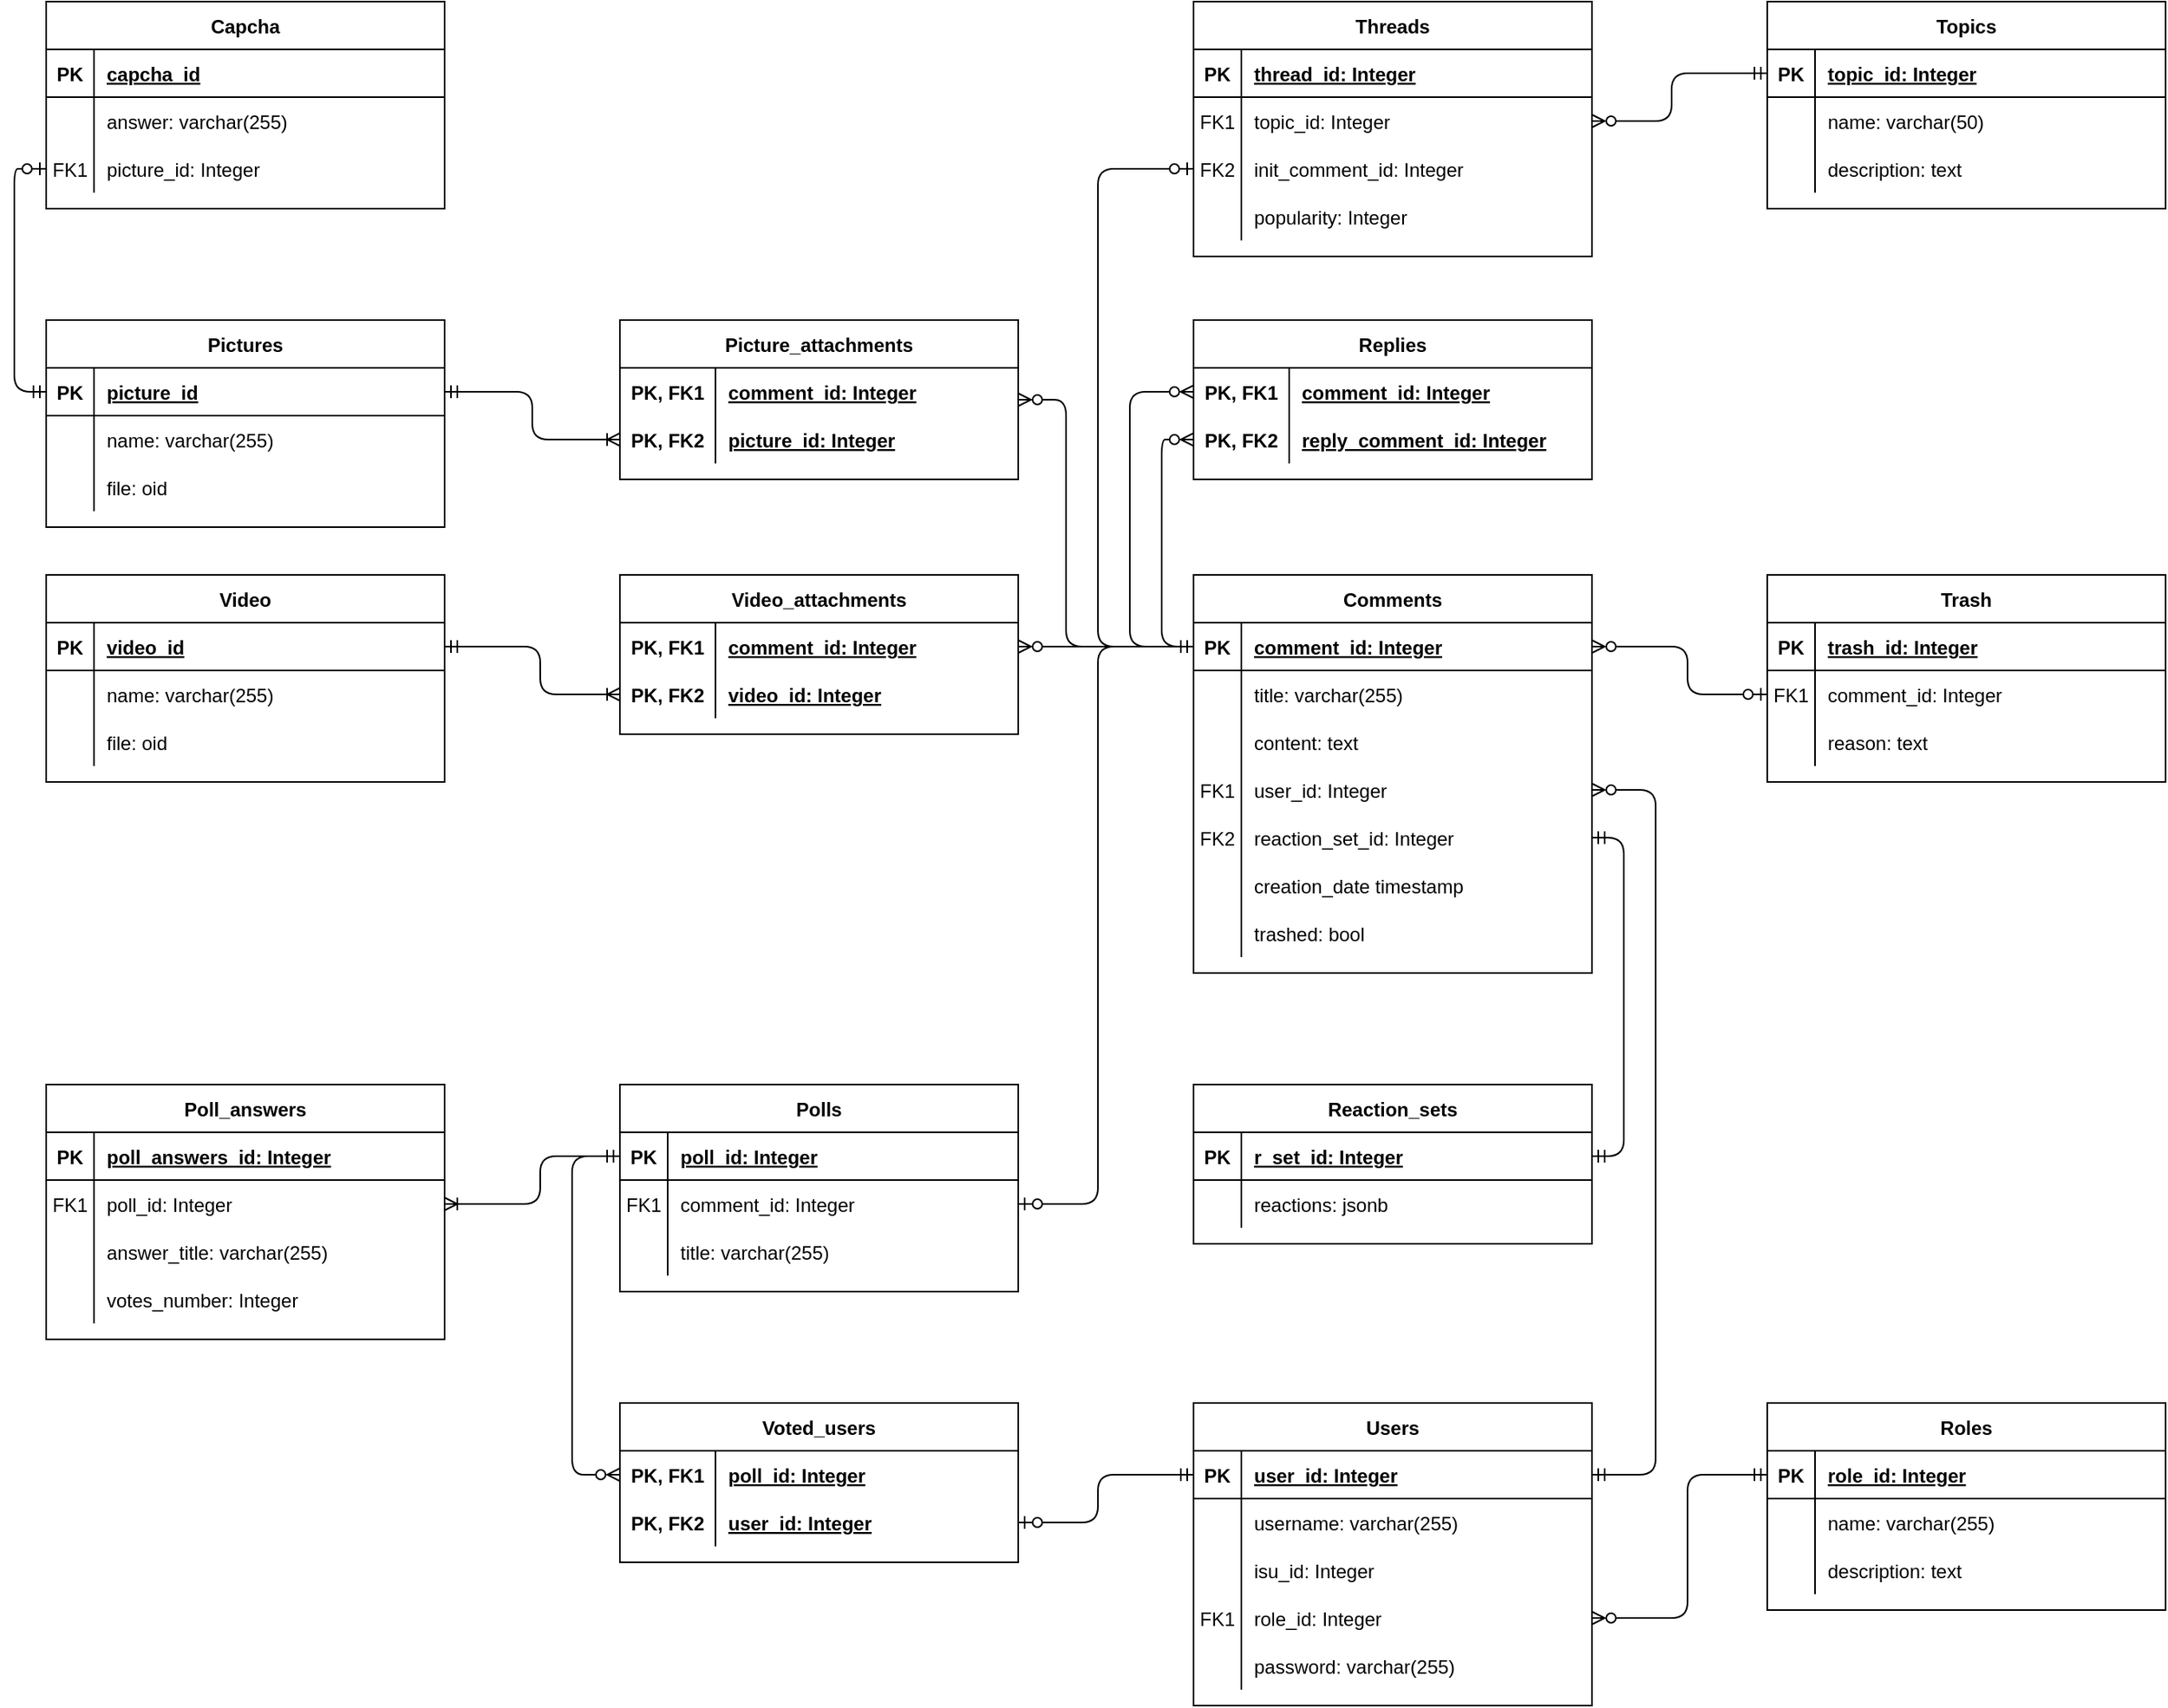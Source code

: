 <mxfile version="22.1.2" type="device">
  <diagram id="R2lEEEUBdFMjLlhIrx00" name="Page-1">
    <mxGraphModel dx="2032" dy="-402" grid="1" gridSize="10" guides="1" tooltips="1" connect="1" arrows="1" fold="1" page="1" pageScale="1" pageWidth="850" pageHeight="1100" math="0" shadow="0" extFonts="Permanent Marker^https://fonts.googleapis.com/css?family=Permanent+Marker">
      <root>
        <mxCell id="0" />
        <mxCell id="1" parent="0" />
        <mxCell id="C-vyLk0tnHw3VtMMgP7b-2" value="Topics" style="shape=table;startSize=30;container=1;collapsible=1;childLayout=tableLayout;fixedRows=1;rowLines=0;fontStyle=1;align=center;resizeLast=1;" parent="1" vertex="1">
          <mxGeometry x="520" y="1120" width="250" height="130" as="geometry" />
        </mxCell>
        <mxCell id="C-vyLk0tnHw3VtMMgP7b-3" value="" style="shape=partialRectangle;collapsible=0;dropTarget=0;pointerEvents=0;fillColor=none;points=[[0,0.5],[1,0.5]];portConstraint=eastwest;top=0;left=0;right=0;bottom=1;" parent="C-vyLk0tnHw3VtMMgP7b-2" vertex="1">
          <mxGeometry y="30" width="250" height="30" as="geometry" />
        </mxCell>
        <mxCell id="C-vyLk0tnHw3VtMMgP7b-4" value="PK" style="shape=partialRectangle;overflow=hidden;connectable=0;fillColor=none;top=0;left=0;bottom=0;right=0;fontStyle=1;" parent="C-vyLk0tnHw3VtMMgP7b-3" vertex="1">
          <mxGeometry width="30" height="30" as="geometry">
            <mxRectangle width="30" height="30" as="alternateBounds" />
          </mxGeometry>
        </mxCell>
        <mxCell id="C-vyLk0tnHw3VtMMgP7b-5" value="topic_id: Integer" style="shape=partialRectangle;overflow=hidden;connectable=0;fillColor=none;top=0;left=0;bottom=0;right=0;align=left;spacingLeft=6;fontStyle=5;" parent="C-vyLk0tnHw3VtMMgP7b-3" vertex="1">
          <mxGeometry x="30" width="220" height="30" as="geometry">
            <mxRectangle width="220" height="30" as="alternateBounds" />
          </mxGeometry>
        </mxCell>
        <mxCell id="C-vyLk0tnHw3VtMMgP7b-6" value="" style="shape=partialRectangle;collapsible=0;dropTarget=0;pointerEvents=0;fillColor=none;points=[[0,0.5],[1,0.5]];portConstraint=eastwest;top=0;left=0;right=0;bottom=0;" parent="C-vyLk0tnHw3VtMMgP7b-2" vertex="1">
          <mxGeometry y="60" width="250" height="30" as="geometry" />
        </mxCell>
        <mxCell id="C-vyLk0tnHw3VtMMgP7b-7" value="" style="shape=partialRectangle;overflow=hidden;connectable=0;fillColor=none;top=0;left=0;bottom=0;right=0;" parent="C-vyLk0tnHw3VtMMgP7b-6" vertex="1">
          <mxGeometry width="30" height="30" as="geometry">
            <mxRectangle width="30" height="30" as="alternateBounds" />
          </mxGeometry>
        </mxCell>
        <mxCell id="C-vyLk0tnHw3VtMMgP7b-8" value="name: varchar(50)" style="shape=partialRectangle;overflow=hidden;connectable=0;fillColor=none;top=0;left=0;bottom=0;right=0;align=left;spacingLeft=6;" parent="C-vyLk0tnHw3VtMMgP7b-6" vertex="1">
          <mxGeometry x="30" width="220" height="30" as="geometry">
            <mxRectangle width="220" height="30" as="alternateBounds" />
          </mxGeometry>
        </mxCell>
        <mxCell id="C-vyLk0tnHw3VtMMgP7b-9" value="" style="shape=partialRectangle;collapsible=0;dropTarget=0;pointerEvents=0;fillColor=none;points=[[0,0.5],[1,0.5]];portConstraint=eastwest;top=0;left=0;right=0;bottom=0;" parent="C-vyLk0tnHw3VtMMgP7b-2" vertex="1">
          <mxGeometry y="90" width="250" height="30" as="geometry" />
        </mxCell>
        <mxCell id="C-vyLk0tnHw3VtMMgP7b-10" value="" style="shape=partialRectangle;overflow=hidden;connectable=0;fillColor=none;top=0;left=0;bottom=0;right=0;" parent="C-vyLk0tnHw3VtMMgP7b-9" vertex="1">
          <mxGeometry width="30" height="30" as="geometry">
            <mxRectangle width="30" height="30" as="alternateBounds" />
          </mxGeometry>
        </mxCell>
        <mxCell id="C-vyLk0tnHw3VtMMgP7b-11" value="description: text" style="shape=partialRectangle;overflow=hidden;connectable=0;fillColor=none;top=0;left=0;bottom=0;right=0;align=left;spacingLeft=6;" parent="C-vyLk0tnHw3VtMMgP7b-9" vertex="1">
          <mxGeometry x="30" width="220" height="30" as="geometry">
            <mxRectangle width="220" height="30" as="alternateBounds" />
          </mxGeometry>
        </mxCell>
        <mxCell id="C-vyLk0tnHw3VtMMgP7b-13" value="Threads" style="shape=table;startSize=30;container=1;collapsible=1;childLayout=tableLayout;fixedRows=1;rowLines=0;fontStyle=1;align=center;resizeLast=1;" parent="1" vertex="1">
          <mxGeometry x="160" y="1120" width="250" height="160" as="geometry" />
        </mxCell>
        <mxCell id="C-vyLk0tnHw3VtMMgP7b-14" value="" style="shape=partialRectangle;collapsible=0;dropTarget=0;pointerEvents=0;fillColor=none;points=[[0,0.5],[1,0.5]];portConstraint=eastwest;top=0;left=0;right=0;bottom=1;" parent="C-vyLk0tnHw3VtMMgP7b-13" vertex="1">
          <mxGeometry y="30" width="250" height="30" as="geometry" />
        </mxCell>
        <mxCell id="C-vyLk0tnHw3VtMMgP7b-15" value="PK" style="shape=partialRectangle;overflow=hidden;connectable=0;fillColor=none;top=0;left=0;bottom=0;right=0;fontStyle=1;" parent="C-vyLk0tnHw3VtMMgP7b-14" vertex="1">
          <mxGeometry width="30" height="30" as="geometry">
            <mxRectangle width="30" height="30" as="alternateBounds" />
          </mxGeometry>
        </mxCell>
        <mxCell id="C-vyLk0tnHw3VtMMgP7b-16" value="thread_id: Integer" style="shape=partialRectangle;overflow=hidden;connectable=0;fillColor=none;top=0;left=0;bottom=0;right=0;align=left;spacingLeft=6;fontStyle=5;" parent="C-vyLk0tnHw3VtMMgP7b-14" vertex="1">
          <mxGeometry x="30" width="220" height="30" as="geometry">
            <mxRectangle width="220" height="30" as="alternateBounds" />
          </mxGeometry>
        </mxCell>
        <mxCell id="C-vyLk0tnHw3VtMMgP7b-20" value="" style="shape=partialRectangle;collapsible=0;dropTarget=0;pointerEvents=0;fillColor=none;points=[[0,0.5],[1,0.5]];portConstraint=eastwest;top=0;left=0;right=0;bottom=0;" parent="C-vyLk0tnHw3VtMMgP7b-13" vertex="1">
          <mxGeometry y="60" width="250" height="30" as="geometry" />
        </mxCell>
        <mxCell id="C-vyLk0tnHw3VtMMgP7b-21" value="FK1" style="shape=partialRectangle;overflow=hidden;connectable=0;fillColor=none;top=0;left=0;bottom=0;right=0;" parent="C-vyLk0tnHw3VtMMgP7b-20" vertex="1">
          <mxGeometry width="30" height="30" as="geometry">
            <mxRectangle width="30" height="30" as="alternateBounds" />
          </mxGeometry>
        </mxCell>
        <mxCell id="C-vyLk0tnHw3VtMMgP7b-22" value="topic_id: Integer" style="shape=partialRectangle;overflow=hidden;connectable=0;fillColor=none;top=0;left=0;bottom=0;right=0;align=left;spacingLeft=6;" parent="C-vyLk0tnHw3VtMMgP7b-20" vertex="1">
          <mxGeometry x="30" width="220" height="30" as="geometry">
            <mxRectangle width="220" height="30" as="alternateBounds" />
          </mxGeometry>
        </mxCell>
        <mxCell id="IDgCZaMB6P-S2yP98s0c-34" style="shape=partialRectangle;collapsible=0;dropTarget=0;pointerEvents=0;fillColor=none;points=[[0,0.5],[1,0.5]];portConstraint=eastwest;top=0;left=0;right=0;bottom=0;" parent="C-vyLk0tnHw3VtMMgP7b-13" vertex="1">
          <mxGeometry y="90" width="250" height="30" as="geometry" />
        </mxCell>
        <mxCell id="IDgCZaMB6P-S2yP98s0c-35" value="FK2" style="shape=partialRectangle;overflow=hidden;connectable=0;fillColor=none;top=0;left=0;bottom=0;right=0;" parent="IDgCZaMB6P-S2yP98s0c-34" vertex="1">
          <mxGeometry width="30" height="30" as="geometry">
            <mxRectangle width="30" height="30" as="alternateBounds" />
          </mxGeometry>
        </mxCell>
        <mxCell id="IDgCZaMB6P-S2yP98s0c-36" value="init_comment_id: Integer" style="shape=partialRectangle;overflow=hidden;connectable=0;fillColor=none;top=0;left=0;bottom=0;right=0;align=left;spacingLeft=6;" parent="IDgCZaMB6P-S2yP98s0c-34" vertex="1">
          <mxGeometry x="30" width="220" height="30" as="geometry">
            <mxRectangle width="220" height="30" as="alternateBounds" />
          </mxGeometry>
        </mxCell>
        <mxCell id="TWpTBVSCMhiPcxrpmbIW-9" style="shape=partialRectangle;collapsible=0;dropTarget=0;pointerEvents=0;fillColor=none;points=[[0,0.5],[1,0.5]];portConstraint=eastwest;top=0;left=0;right=0;bottom=0;" vertex="1" parent="C-vyLk0tnHw3VtMMgP7b-13">
          <mxGeometry y="120" width="250" height="30" as="geometry" />
        </mxCell>
        <mxCell id="TWpTBVSCMhiPcxrpmbIW-10" style="shape=partialRectangle;overflow=hidden;connectable=0;fillColor=none;top=0;left=0;bottom=0;right=0;" vertex="1" parent="TWpTBVSCMhiPcxrpmbIW-9">
          <mxGeometry width="30" height="30" as="geometry">
            <mxRectangle width="30" height="30" as="alternateBounds" />
          </mxGeometry>
        </mxCell>
        <mxCell id="TWpTBVSCMhiPcxrpmbIW-11" value="popularity: Integer" style="shape=partialRectangle;overflow=hidden;connectable=0;fillColor=none;top=0;left=0;bottom=0;right=0;align=left;spacingLeft=6;" vertex="1" parent="TWpTBVSCMhiPcxrpmbIW-9">
          <mxGeometry x="30" width="220" height="30" as="geometry">
            <mxRectangle width="220" height="30" as="alternateBounds" />
          </mxGeometry>
        </mxCell>
        <mxCell id="IDgCZaMB6P-S2yP98s0c-1" value="Trash" style="shape=table;startSize=30;container=1;collapsible=1;childLayout=tableLayout;fixedRows=1;rowLines=0;fontStyle=1;align=center;resizeLast=1;" parent="1" vertex="1">
          <mxGeometry x="520" y="1480" width="250" height="130" as="geometry" />
        </mxCell>
        <mxCell id="IDgCZaMB6P-S2yP98s0c-2" value="" style="shape=partialRectangle;collapsible=0;dropTarget=0;pointerEvents=0;fillColor=none;points=[[0,0.5],[1,0.5]];portConstraint=eastwest;top=0;left=0;right=0;bottom=1;" parent="IDgCZaMB6P-S2yP98s0c-1" vertex="1">
          <mxGeometry y="30" width="250" height="30" as="geometry" />
        </mxCell>
        <mxCell id="IDgCZaMB6P-S2yP98s0c-3" value="PK" style="shape=partialRectangle;overflow=hidden;connectable=0;fillColor=none;top=0;left=0;bottom=0;right=0;fontStyle=1;" parent="IDgCZaMB6P-S2yP98s0c-2" vertex="1">
          <mxGeometry width="30" height="30" as="geometry">
            <mxRectangle width="30" height="30" as="alternateBounds" />
          </mxGeometry>
        </mxCell>
        <mxCell id="IDgCZaMB6P-S2yP98s0c-4" value="trash_id: Integer" style="shape=partialRectangle;overflow=hidden;connectable=0;fillColor=none;top=0;left=0;bottom=0;right=0;align=left;spacingLeft=6;fontStyle=5;" parent="IDgCZaMB6P-S2yP98s0c-2" vertex="1">
          <mxGeometry x="30" width="220" height="30" as="geometry">
            <mxRectangle width="220" height="30" as="alternateBounds" />
          </mxGeometry>
        </mxCell>
        <mxCell id="IDgCZaMB6P-S2yP98s0c-5" value="" style="shape=partialRectangle;collapsible=0;dropTarget=0;pointerEvents=0;fillColor=none;points=[[0,0.5],[1,0.5]];portConstraint=eastwest;top=0;left=0;right=0;bottom=0;" parent="IDgCZaMB6P-S2yP98s0c-1" vertex="1">
          <mxGeometry y="60" width="250" height="30" as="geometry" />
        </mxCell>
        <mxCell id="IDgCZaMB6P-S2yP98s0c-6" value="FK1" style="shape=partialRectangle;overflow=hidden;connectable=0;fillColor=none;top=0;left=0;bottom=0;right=0;" parent="IDgCZaMB6P-S2yP98s0c-5" vertex="1">
          <mxGeometry width="30" height="30" as="geometry">
            <mxRectangle width="30" height="30" as="alternateBounds" />
          </mxGeometry>
        </mxCell>
        <mxCell id="IDgCZaMB6P-S2yP98s0c-7" value="comment_id: Integer" style="shape=partialRectangle;overflow=hidden;connectable=0;fillColor=none;top=0;left=0;bottom=0;right=0;align=left;spacingLeft=6;" parent="IDgCZaMB6P-S2yP98s0c-5" vertex="1">
          <mxGeometry x="30" width="220" height="30" as="geometry">
            <mxRectangle width="220" height="30" as="alternateBounds" />
          </mxGeometry>
        </mxCell>
        <mxCell id="IDgCZaMB6P-S2yP98s0c-8" value="" style="shape=partialRectangle;collapsible=0;dropTarget=0;pointerEvents=0;fillColor=none;points=[[0,0.5],[1,0.5]];portConstraint=eastwest;top=0;left=0;right=0;bottom=0;" parent="IDgCZaMB6P-S2yP98s0c-1" vertex="1">
          <mxGeometry y="90" width="250" height="30" as="geometry" />
        </mxCell>
        <mxCell id="IDgCZaMB6P-S2yP98s0c-9" value="" style="shape=partialRectangle;overflow=hidden;connectable=0;fillColor=none;top=0;left=0;bottom=0;right=0;" parent="IDgCZaMB6P-S2yP98s0c-8" vertex="1">
          <mxGeometry width="30" height="30" as="geometry">
            <mxRectangle width="30" height="30" as="alternateBounds" />
          </mxGeometry>
        </mxCell>
        <mxCell id="IDgCZaMB6P-S2yP98s0c-10" value="reason: text" style="shape=partialRectangle;overflow=hidden;connectable=0;fillColor=none;top=0;left=0;bottom=0;right=0;align=left;spacingLeft=6;" parent="IDgCZaMB6P-S2yP98s0c-8" vertex="1">
          <mxGeometry x="30" width="220" height="30" as="geometry">
            <mxRectangle width="220" height="30" as="alternateBounds" />
          </mxGeometry>
        </mxCell>
        <mxCell id="IDgCZaMB6P-S2yP98s0c-11" value="Polls" style="shape=table;startSize=30;container=1;collapsible=1;childLayout=tableLayout;fixedRows=1;rowLines=0;fontStyle=1;align=center;resizeLast=1;" parent="1" vertex="1">
          <mxGeometry x="-200" y="1800" width="250" height="130" as="geometry" />
        </mxCell>
        <mxCell id="IDgCZaMB6P-S2yP98s0c-12" value="" style="shape=partialRectangle;collapsible=0;dropTarget=0;pointerEvents=0;fillColor=none;points=[[0,0.5],[1,0.5]];portConstraint=eastwest;top=0;left=0;right=0;bottom=1;" parent="IDgCZaMB6P-S2yP98s0c-11" vertex="1">
          <mxGeometry y="30" width="250" height="30" as="geometry" />
        </mxCell>
        <mxCell id="IDgCZaMB6P-S2yP98s0c-13" value="PK" style="shape=partialRectangle;overflow=hidden;connectable=0;fillColor=none;top=0;left=0;bottom=0;right=0;fontStyle=1;" parent="IDgCZaMB6P-S2yP98s0c-12" vertex="1">
          <mxGeometry width="30" height="30" as="geometry">
            <mxRectangle width="30" height="30" as="alternateBounds" />
          </mxGeometry>
        </mxCell>
        <mxCell id="IDgCZaMB6P-S2yP98s0c-14" value="poll_id: Integer" style="shape=partialRectangle;overflow=hidden;connectable=0;fillColor=none;top=0;left=0;bottom=0;right=0;align=left;spacingLeft=6;fontStyle=5;" parent="IDgCZaMB6P-S2yP98s0c-12" vertex="1">
          <mxGeometry x="30" width="220" height="30" as="geometry">
            <mxRectangle width="220" height="30" as="alternateBounds" />
          </mxGeometry>
        </mxCell>
        <mxCell id="fZhrwR2yOP88aYazCVow-85" style="shape=partialRectangle;collapsible=0;dropTarget=0;pointerEvents=0;fillColor=none;points=[[0,0.5],[1,0.5]];portConstraint=eastwest;top=0;left=0;right=0;bottom=0;" parent="IDgCZaMB6P-S2yP98s0c-11" vertex="1">
          <mxGeometry y="60" width="250" height="30" as="geometry" />
        </mxCell>
        <mxCell id="fZhrwR2yOP88aYazCVow-86" value="FK1" style="shape=partialRectangle;overflow=hidden;connectable=0;fillColor=none;top=0;left=0;bottom=0;right=0;" parent="fZhrwR2yOP88aYazCVow-85" vertex="1">
          <mxGeometry width="30" height="30" as="geometry">
            <mxRectangle width="30" height="30" as="alternateBounds" />
          </mxGeometry>
        </mxCell>
        <mxCell id="fZhrwR2yOP88aYazCVow-87" value="comment_id: Integer" style="shape=partialRectangle;overflow=hidden;connectable=0;fillColor=none;top=0;left=0;bottom=0;right=0;align=left;spacingLeft=6;" parent="fZhrwR2yOP88aYazCVow-85" vertex="1">
          <mxGeometry x="30" width="220" height="30" as="geometry">
            <mxRectangle width="220" height="30" as="alternateBounds" />
          </mxGeometry>
        </mxCell>
        <mxCell id="IDgCZaMB6P-S2yP98s0c-15" value="" style="shape=partialRectangle;collapsible=0;dropTarget=0;pointerEvents=0;fillColor=none;points=[[0,0.5],[1,0.5]];portConstraint=eastwest;top=0;left=0;right=0;bottom=0;" parent="IDgCZaMB6P-S2yP98s0c-11" vertex="1">
          <mxGeometry y="90" width="250" height="30" as="geometry" />
        </mxCell>
        <mxCell id="IDgCZaMB6P-S2yP98s0c-16" value="" style="shape=partialRectangle;overflow=hidden;connectable=0;fillColor=none;top=0;left=0;bottom=0;right=0;" parent="IDgCZaMB6P-S2yP98s0c-15" vertex="1">
          <mxGeometry width="30" height="30" as="geometry">
            <mxRectangle width="30" height="30" as="alternateBounds" />
          </mxGeometry>
        </mxCell>
        <mxCell id="IDgCZaMB6P-S2yP98s0c-17" value="title: varchar(255)" style="shape=partialRectangle;overflow=hidden;connectable=0;fillColor=none;top=0;left=0;bottom=0;right=0;align=left;spacingLeft=6;" parent="IDgCZaMB6P-S2yP98s0c-15" vertex="1">
          <mxGeometry x="30" width="220" height="30" as="geometry">
            <mxRectangle width="220" height="30" as="alternateBounds" />
          </mxGeometry>
        </mxCell>
        <mxCell id="IDgCZaMB6P-S2yP98s0c-21" value="Poll_answers" style="shape=table;startSize=30;container=1;collapsible=1;childLayout=tableLayout;fixedRows=1;rowLines=0;fontStyle=1;align=center;resizeLast=1;" parent="1" vertex="1">
          <mxGeometry x="-560" y="1800" width="250" height="160" as="geometry" />
        </mxCell>
        <mxCell id="IDgCZaMB6P-S2yP98s0c-22" value="" style="shape=partialRectangle;collapsible=0;dropTarget=0;pointerEvents=0;fillColor=none;points=[[0,0.5],[1,0.5]];portConstraint=eastwest;top=0;left=0;right=0;bottom=1;" parent="IDgCZaMB6P-S2yP98s0c-21" vertex="1">
          <mxGeometry y="30" width="250" height="30" as="geometry" />
        </mxCell>
        <mxCell id="IDgCZaMB6P-S2yP98s0c-23" value="PK" style="shape=partialRectangle;overflow=hidden;connectable=0;fillColor=none;top=0;left=0;bottom=0;right=0;fontStyle=1;" parent="IDgCZaMB6P-S2yP98s0c-22" vertex="1">
          <mxGeometry width="30" height="30" as="geometry">
            <mxRectangle width="30" height="30" as="alternateBounds" />
          </mxGeometry>
        </mxCell>
        <mxCell id="IDgCZaMB6P-S2yP98s0c-24" value="poll_answers_id: Integer" style="shape=partialRectangle;overflow=hidden;connectable=0;fillColor=none;top=0;left=0;bottom=0;right=0;align=left;spacingLeft=6;fontStyle=5;" parent="IDgCZaMB6P-S2yP98s0c-22" vertex="1">
          <mxGeometry x="30" width="220" height="30" as="geometry">
            <mxRectangle width="220" height="30" as="alternateBounds" />
          </mxGeometry>
        </mxCell>
        <mxCell id="IDgCZaMB6P-S2yP98s0c-25" value="" style="shape=partialRectangle;collapsible=0;dropTarget=0;pointerEvents=0;fillColor=none;points=[[0,0.5],[1,0.5]];portConstraint=eastwest;top=0;left=0;right=0;bottom=0;" parent="IDgCZaMB6P-S2yP98s0c-21" vertex="1">
          <mxGeometry y="60" width="250" height="30" as="geometry" />
        </mxCell>
        <mxCell id="IDgCZaMB6P-S2yP98s0c-26" value="FK1" style="shape=partialRectangle;overflow=hidden;connectable=0;fillColor=none;top=0;left=0;bottom=0;right=0;" parent="IDgCZaMB6P-S2yP98s0c-25" vertex="1">
          <mxGeometry width="30" height="30" as="geometry">
            <mxRectangle width="30" height="30" as="alternateBounds" />
          </mxGeometry>
        </mxCell>
        <mxCell id="IDgCZaMB6P-S2yP98s0c-27" value="poll_id: Integer" style="shape=partialRectangle;overflow=hidden;connectable=0;fillColor=none;top=0;left=0;bottom=0;right=0;align=left;spacingLeft=6;" parent="IDgCZaMB6P-S2yP98s0c-25" vertex="1">
          <mxGeometry x="30" width="220" height="30" as="geometry">
            <mxRectangle width="220" height="30" as="alternateBounds" />
          </mxGeometry>
        </mxCell>
        <mxCell id="IDgCZaMB6P-S2yP98s0c-28" value="" style="shape=partialRectangle;collapsible=0;dropTarget=0;pointerEvents=0;fillColor=none;points=[[0,0.5],[1,0.5]];portConstraint=eastwest;top=0;left=0;right=0;bottom=0;" parent="IDgCZaMB6P-S2yP98s0c-21" vertex="1">
          <mxGeometry y="90" width="250" height="30" as="geometry" />
        </mxCell>
        <mxCell id="IDgCZaMB6P-S2yP98s0c-29" value="" style="shape=partialRectangle;overflow=hidden;connectable=0;fillColor=none;top=0;left=0;bottom=0;right=0;" parent="IDgCZaMB6P-S2yP98s0c-28" vertex="1">
          <mxGeometry width="30" height="30" as="geometry">
            <mxRectangle width="30" height="30" as="alternateBounds" />
          </mxGeometry>
        </mxCell>
        <mxCell id="IDgCZaMB6P-S2yP98s0c-30" value="answer_title: varchar(255)" style="shape=partialRectangle;overflow=hidden;connectable=0;fillColor=none;top=0;left=0;bottom=0;right=0;align=left;spacingLeft=6;" parent="IDgCZaMB6P-S2yP98s0c-28" vertex="1">
          <mxGeometry x="30" width="220" height="30" as="geometry">
            <mxRectangle width="220" height="30" as="alternateBounds" />
          </mxGeometry>
        </mxCell>
        <mxCell id="IDgCZaMB6P-S2yP98s0c-31" style="shape=partialRectangle;collapsible=0;dropTarget=0;pointerEvents=0;fillColor=none;points=[[0,0.5],[1,0.5]];portConstraint=eastwest;top=0;left=0;right=0;bottom=0;" parent="IDgCZaMB6P-S2yP98s0c-21" vertex="1">
          <mxGeometry y="120" width="250" height="30" as="geometry" />
        </mxCell>
        <mxCell id="IDgCZaMB6P-S2yP98s0c-32" style="shape=partialRectangle;overflow=hidden;connectable=0;fillColor=none;top=0;left=0;bottom=0;right=0;" parent="IDgCZaMB6P-S2yP98s0c-31" vertex="1">
          <mxGeometry width="30" height="30" as="geometry">
            <mxRectangle width="30" height="30" as="alternateBounds" />
          </mxGeometry>
        </mxCell>
        <mxCell id="IDgCZaMB6P-S2yP98s0c-33" value="votes_number: Integer" style="shape=partialRectangle;overflow=hidden;connectable=0;fillColor=none;top=0;left=0;bottom=0;right=0;align=left;spacingLeft=6;" parent="IDgCZaMB6P-S2yP98s0c-31" vertex="1">
          <mxGeometry x="30" width="220" height="30" as="geometry">
            <mxRectangle width="220" height="30" as="alternateBounds" />
          </mxGeometry>
        </mxCell>
        <mxCell id="IDgCZaMB6P-S2yP98s0c-37" value="Voted_users" style="shape=table;startSize=30;container=1;collapsible=1;childLayout=tableLayout;fixedRows=1;rowLines=0;fontStyle=1;align=center;resizeLast=1;" parent="1" vertex="1">
          <mxGeometry x="-200" y="2000" width="250" height="100" as="geometry" />
        </mxCell>
        <mxCell id="IDgCZaMB6P-S2yP98s0c-41" value="" style="shape=partialRectangle;collapsible=0;dropTarget=0;pointerEvents=0;fillColor=none;points=[[0,0.5],[1,0.5]];portConstraint=eastwest;top=0;left=0;right=0;bottom=0;fontStyle=5" parent="IDgCZaMB6P-S2yP98s0c-37" vertex="1">
          <mxGeometry y="30" width="250" height="30" as="geometry" />
        </mxCell>
        <mxCell id="IDgCZaMB6P-S2yP98s0c-42" value="PK, FK1" style="shape=partialRectangle;overflow=hidden;connectable=0;fillColor=none;top=0;left=0;bottom=0;right=0;fontStyle=1" parent="IDgCZaMB6P-S2yP98s0c-41" vertex="1">
          <mxGeometry width="60" height="30" as="geometry">
            <mxRectangle width="60" height="30" as="alternateBounds" />
          </mxGeometry>
        </mxCell>
        <mxCell id="IDgCZaMB6P-S2yP98s0c-43" value="poll_id: Integer" style="shape=partialRectangle;overflow=hidden;connectable=0;fillColor=none;top=0;left=0;bottom=0;right=0;align=left;spacingLeft=6;fontStyle=5" parent="IDgCZaMB6P-S2yP98s0c-41" vertex="1">
          <mxGeometry x="60" width="190" height="30" as="geometry">
            <mxRectangle width="190" height="30" as="alternateBounds" />
          </mxGeometry>
        </mxCell>
        <mxCell id="IDgCZaMB6P-S2yP98s0c-62" style="shape=partialRectangle;collapsible=0;dropTarget=0;pointerEvents=0;fillColor=none;points=[[0,0.5],[1,0.5]];portConstraint=eastwest;top=0;left=0;right=0;bottom=0;fontStyle=5" parent="IDgCZaMB6P-S2yP98s0c-37" vertex="1">
          <mxGeometry y="60" width="250" height="30" as="geometry" />
        </mxCell>
        <mxCell id="IDgCZaMB6P-S2yP98s0c-63" value="PK, FK2" style="shape=partialRectangle;overflow=hidden;connectable=0;fillColor=none;top=0;left=0;bottom=0;right=0;fontStyle=1" parent="IDgCZaMB6P-S2yP98s0c-62" vertex="1">
          <mxGeometry width="60" height="30" as="geometry">
            <mxRectangle width="60" height="30" as="alternateBounds" />
          </mxGeometry>
        </mxCell>
        <mxCell id="IDgCZaMB6P-S2yP98s0c-64" value="user_id: Integer" style="shape=partialRectangle;overflow=hidden;connectable=0;fillColor=none;top=0;left=0;bottom=0;right=0;align=left;spacingLeft=6;fontStyle=5" parent="IDgCZaMB6P-S2yP98s0c-62" vertex="1">
          <mxGeometry x="60" width="190" height="30" as="geometry">
            <mxRectangle width="190" height="30" as="alternateBounds" />
          </mxGeometry>
        </mxCell>
        <mxCell id="IDgCZaMB6P-S2yP98s0c-75" value="Reaction_sets" style="shape=table;startSize=30;container=1;collapsible=1;childLayout=tableLayout;fixedRows=1;rowLines=0;fontStyle=1;align=center;resizeLast=1;" parent="1" vertex="1">
          <mxGeometry x="160" y="1800" width="250" height="100" as="geometry" />
        </mxCell>
        <mxCell id="IDgCZaMB6P-S2yP98s0c-76" value="" style="shape=partialRectangle;collapsible=0;dropTarget=0;pointerEvents=0;fillColor=none;points=[[0,0.5],[1,0.5]];portConstraint=eastwest;top=0;left=0;right=0;bottom=1;" parent="IDgCZaMB6P-S2yP98s0c-75" vertex="1">
          <mxGeometry y="30" width="250" height="30" as="geometry" />
        </mxCell>
        <mxCell id="IDgCZaMB6P-S2yP98s0c-77" value="PK" style="shape=partialRectangle;overflow=hidden;connectable=0;fillColor=none;top=0;left=0;bottom=0;right=0;fontStyle=1;" parent="IDgCZaMB6P-S2yP98s0c-76" vertex="1">
          <mxGeometry width="30" height="30" as="geometry">
            <mxRectangle width="30" height="30" as="alternateBounds" />
          </mxGeometry>
        </mxCell>
        <mxCell id="IDgCZaMB6P-S2yP98s0c-78" value="r_set_id: Integer" style="shape=partialRectangle;overflow=hidden;connectable=0;fillColor=none;top=0;left=0;bottom=0;right=0;align=left;spacingLeft=6;fontStyle=5;" parent="IDgCZaMB6P-S2yP98s0c-76" vertex="1">
          <mxGeometry x="30" width="220" height="30" as="geometry">
            <mxRectangle width="220" height="30" as="alternateBounds" />
          </mxGeometry>
        </mxCell>
        <mxCell id="IDgCZaMB6P-S2yP98s0c-79" value="" style="shape=partialRectangle;collapsible=0;dropTarget=0;pointerEvents=0;fillColor=none;points=[[0,0.5],[1,0.5]];portConstraint=eastwest;top=0;left=0;right=0;bottom=0;" parent="IDgCZaMB6P-S2yP98s0c-75" vertex="1">
          <mxGeometry y="60" width="250" height="30" as="geometry" />
        </mxCell>
        <mxCell id="IDgCZaMB6P-S2yP98s0c-80" value="" style="shape=partialRectangle;overflow=hidden;connectable=0;fillColor=none;top=0;left=0;bottom=0;right=0;" parent="IDgCZaMB6P-S2yP98s0c-79" vertex="1">
          <mxGeometry width="30" height="30" as="geometry">
            <mxRectangle width="30" height="30" as="alternateBounds" />
          </mxGeometry>
        </mxCell>
        <mxCell id="IDgCZaMB6P-S2yP98s0c-81" value="reactions: jsonb" style="shape=partialRectangle;overflow=hidden;connectable=0;fillColor=none;top=0;left=0;bottom=0;right=0;align=left;spacingLeft=6;" parent="IDgCZaMB6P-S2yP98s0c-79" vertex="1">
          <mxGeometry x="30" width="220" height="30" as="geometry">
            <mxRectangle width="220" height="30" as="alternateBounds" />
          </mxGeometry>
        </mxCell>
        <mxCell id="IDgCZaMB6P-S2yP98s0c-82" value="Comments" style="shape=table;startSize=30;container=1;collapsible=1;childLayout=tableLayout;fixedRows=1;rowLines=0;fontStyle=1;align=center;resizeLast=1;" parent="1" vertex="1">
          <mxGeometry x="160" y="1480" width="250" height="250" as="geometry" />
        </mxCell>
        <mxCell id="IDgCZaMB6P-S2yP98s0c-83" value="" style="shape=partialRectangle;collapsible=0;dropTarget=0;pointerEvents=0;fillColor=none;points=[[0,0.5],[1,0.5]];portConstraint=eastwest;top=0;left=0;right=0;bottom=1;" parent="IDgCZaMB6P-S2yP98s0c-82" vertex="1">
          <mxGeometry y="30" width="250" height="30" as="geometry" />
        </mxCell>
        <mxCell id="IDgCZaMB6P-S2yP98s0c-84" value="PK" style="shape=partialRectangle;overflow=hidden;connectable=0;fillColor=none;top=0;left=0;bottom=0;right=0;fontStyle=1;" parent="IDgCZaMB6P-S2yP98s0c-83" vertex="1">
          <mxGeometry width="30" height="30" as="geometry">
            <mxRectangle width="30" height="30" as="alternateBounds" />
          </mxGeometry>
        </mxCell>
        <mxCell id="IDgCZaMB6P-S2yP98s0c-85" value="comment_id: Integer" style="shape=partialRectangle;overflow=hidden;connectable=0;fillColor=none;top=0;left=0;bottom=0;right=0;align=left;spacingLeft=6;fontStyle=5;" parent="IDgCZaMB6P-S2yP98s0c-83" vertex="1">
          <mxGeometry x="30" width="220" height="30" as="geometry">
            <mxRectangle width="220" height="30" as="alternateBounds" />
          </mxGeometry>
        </mxCell>
        <mxCell id="IDgCZaMB6P-S2yP98s0c-86" value="" style="shape=partialRectangle;collapsible=0;dropTarget=0;pointerEvents=0;fillColor=none;points=[[0,0.5],[1,0.5]];portConstraint=eastwest;top=0;left=0;right=0;bottom=0;" parent="IDgCZaMB6P-S2yP98s0c-82" vertex="1">
          <mxGeometry y="60" width="250" height="30" as="geometry" />
        </mxCell>
        <mxCell id="IDgCZaMB6P-S2yP98s0c-87" value="" style="shape=partialRectangle;overflow=hidden;connectable=0;fillColor=none;top=0;left=0;bottom=0;right=0;" parent="IDgCZaMB6P-S2yP98s0c-86" vertex="1">
          <mxGeometry width="30" height="30" as="geometry">
            <mxRectangle width="30" height="30" as="alternateBounds" />
          </mxGeometry>
        </mxCell>
        <mxCell id="IDgCZaMB6P-S2yP98s0c-88" value="title: varchar(255)" style="shape=partialRectangle;overflow=hidden;connectable=0;fillColor=none;top=0;left=0;bottom=0;right=0;align=left;spacingLeft=6;" parent="IDgCZaMB6P-S2yP98s0c-86" vertex="1">
          <mxGeometry x="30" width="220" height="30" as="geometry">
            <mxRectangle width="220" height="30" as="alternateBounds" />
          </mxGeometry>
        </mxCell>
        <mxCell id="fZhrwR2yOP88aYazCVow-36" style="shape=partialRectangle;collapsible=0;dropTarget=0;pointerEvents=0;fillColor=none;points=[[0,0.5],[1,0.5]];portConstraint=eastwest;top=0;left=0;right=0;bottom=0;" parent="IDgCZaMB6P-S2yP98s0c-82" vertex="1">
          <mxGeometry y="90" width="250" height="30" as="geometry" />
        </mxCell>
        <mxCell id="fZhrwR2yOP88aYazCVow-37" style="shape=partialRectangle;overflow=hidden;connectable=0;fillColor=none;top=0;left=0;bottom=0;right=0;" parent="fZhrwR2yOP88aYazCVow-36" vertex="1">
          <mxGeometry width="30" height="30" as="geometry">
            <mxRectangle width="30" height="30" as="alternateBounds" />
          </mxGeometry>
        </mxCell>
        <mxCell id="fZhrwR2yOP88aYazCVow-38" value="content: text" style="shape=partialRectangle;overflow=hidden;connectable=0;fillColor=none;top=0;left=0;bottom=0;right=0;align=left;spacingLeft=6;" parent="fZhrwR2yOP88aYazCVow-36" vertex="1">
          <mxGeometry x="30" width="220" height="30" as="geometry">
            <mxRectangle width="220" height="30" as="alternateBounds" />
          </mxGeometry>
        </mxCell>
        <mxCell id="IDgCZaMB6P-S2yP98s0c-89" value="" style="shape=partialRectangle;collapsible=0;dropTarget=0;pointerEvents=0;fillColor=none;points=[[0,0.5],[1,0.5]];portConstraint=eastwest;top=0;left=0;right=0;bottom=0;" parent="IDgCZaMB6P-S2yP98s0c-82" vertex="1">
          <mxGeometry y="120" width="250" height="30" as="geometry" />
        </mxCell>
        <mxCell id="IDgCZaMB6P-S2yP98s0c-90" value="FK1" style="shape=partialRectangle;overflow=hidden;connectable=0;fillColor=none;top=0;left=0;bottom=0;right=0;" parent="IDgCZaMB6P-S2yP98s0c-89" vertex="1">
          <mxGeometry width="30" height="30" as="geometry">
            <mxRectangle width="30" height="30" as="alternateBounds" />
          </mxGeometry>
        </mxCell>
        <mxCell id="IDgCZaMB6P-S2yP98s0c-91" value="user_id: Integer" style="shape=partialRectangle;overflow=hidden;connectable=0;fillColor=none;top=0;left=0;bottom=0;right=0;align=left;spacingLeft=6;" parent="IDgCZaMB6P-S2yP98s0c-89" vertex="1">
          <mxGeometry x="30" width="220" height="30" as="geometry">
            <mxRectangle width="220" height="30" as="alternateBounds" />
          </mxGeometry>
        </mxCell>
        <mxCell id="IDgCZaMB6P-S2yP98s0c-101" style="shape=partialRectangle;collapsible=0;dropTarget=0;pointerEvents=0;fillColor=none;points=[[0,0.5],[1,0.5]];portConstraint=eastwest;top=0;left=0;right=0;bottom=0;" parent="IDgCZaMB6P-S2yP98s0c-82" vertex="1">
          <mxGeometry y="150" width="250" height="30" as="geometry" />
        </mxCell>
        <mxCell id="IDgCZaMB6P-S2yP98s0c-102" value="FK2" style="shape=partialRectangle;overflow=hidden;connectable=0;fillColor=none;top=0;left=0;bottom=0;right=0;" parent="IDgCZaMB6P-S2yP98s0c-101" vertex="1">
          <mxGeometry width="30" height="30" as="geometry">
            <mxRectangle width="30" height="30" as="alternateBounds" />
          </mxGeometry>
        </mxCell>
        <mxCell id="IDgCZaMB6P-S2yP98s0c-103" value="reaction_set_id: Integer" style="shape=partialRectangle;overflow=hidden;connectable=0;fillColor=none;top=0;left=0;bottom=0;right=0;align=left;spacingLeft=6;" parent="IDgCZaMB6P-S2yP98s0c-101" vertex="1">
          <mxGeometry x="30" width="220" height="30" as="geometry">
            <mxRectangle width="220" height="30" as="alternateBounds" />
          </mxGeometry>
        </mxCell>
        <mxCell id="TWpTBVSCMhiPcxrpmbIW-2" style="shape=partialRectangle;collapsible=0;dropTarget=0;pointerEvents=0;fillColor=none;points=[[0,0.5],[1,0.5]];portConstraint=eastwest;top=0;left=0;right=0;bottom=0;" vertex="1" parent="IDgCZaMB6P-S2yP98s0c-82">
          <mxGeometry y="180" width="250" height="30" as="geometry" />
        </mxCell>
        <mxCell id="TWpTBVSCMhiPcxrpmbIW-3" style="shape=partialRectangle;overflow=hidden;connectable=0;fillColor=none;top=0;left=0;bottom=0;right=0;" vertex="1" parent="TWpTBVSCMhiPcxrpmbIW-2">
          <mxGeometry width="30" height="30" as="geometry">
            <mxRectangle width="30" height="30" as="alternateBounds" />
          </mxGeometry>
        </mxCell>
        <mxCell id="TWpTBVSCMhiPcxrpmbIW-4" value="creation_date timestamp" style="shape=partialRectangle;overflow=hidden;connectable=0;fillColor=none;top=0;left=0;bottom=0;right=0;align=left;spacingLeft=6;" vertex="1" parent="TWpTBVSCMhiPcxrpmbIW-2">
          <mxGeometry x="30" width="220" height="30" as="geometry">
            <mxRectangle width="220" height="30" as="alternateBounds" />
          </mxGeometry>
        </mxCell>
        <mxCell id="TWpTBVSCMhiPcxrpmbIW-5" style="shape=partialRectangle;collapsible=0;dropTarget=0;pointerEvents=0;fillColor=none;points=[[0,0.5],[1,0.5]];portConstraint=eastwest;top=0;left=0;right=0;bottom=0;" vertex="1" parent="IDgCZaMB6P-S2yP98s0c-82">
          <mxGeometry y="210" width="250" height="30" as="geometry" />
        </mxCell>
        <mxCell id="TWpTBVSCMhiPcxrpmbIW-6" style="shape=partialRectangle;overflow=hidden;connectable=0;fillColor=none;top=0;left=0;bottom=0;right=0;" vertex="1" parent="TWpTBVSCMhiPcxrpmbIW-5">
          <mxGeometry width="30" height="30" as="geometry">
            <mxRectangle width="30" height="30" as="alternateBounds" />
          </mxGeometry>
        </mxCell>
        <mxCell id="TWpTBVSCMhiPcxrpmbIW-7" value="trashed: bool" style="shape=partialRectangle;overflow=hidden;connectable=0;fillColor=none;top=0;left=0;bottom=0;right=0;align=left;spacingLeft=6;" vertex="1" parent="TWpTBVSCMhiPcxrpmbIW-5">
          <mxGeometry x="30" width="220" height="30" as="geometry">
            <mxRectangle width="220" height="30" as="alternateBounds" />
          </mxGeometry>
        </mxCell>
        <mxCell id="IDgCZaMB6P-S2yP98s0c-114" value="Picture_attachments" style="shape=table;startSize=30;container=1;collapsible=1;childLayout=tableLayout;fixedRows=1;rowLines=0;fontStyle=1;align=center;resizeLast=1;" parent="1" vertex="1">
          <mxGeometry x="-200" y="1320" width="250" height="100" as="geometry" />
        </mxCell>
        <mxCell id="IDgCZaMB6P-S2yP98s0c-115" value="" style="shape=partialRectangle;collapsible=0;dropTarget=0;pointerEvents=0;fillColor=none;points=[[0,0.5],[1,0.5]];portConstraint=eastwest;top=0;left=0;right=0;bottom=0;fontStyle=5" parent="IDgCZaMB6P-S2yP98s0c-114" vertex="1">
          <mxGeometry y="30" width="250" height="30" as="geometry" />
        </mxCell>
        <mxCell id="IDgCZaMB6P-S2yP98s0c-116" value="PK, FK1" style="shape=partialRectangle;overflow=hidden;connectable=0;fillColor=none;top=0;left=0;bottom=0;right=0;fontStyle=1" parent="IDgCZaMB6P-S2yP98s0c-115" vertex="1">
          <mxGeometry width="60" height="30" as="geometry">
            <mxRectangle width="60" height="30" as="alternateBounds" />
          </mxGeometry>
        </mxCell>
        <mxCell id="IDgCZaMB6P-S2yP98s0c-117" value="comment_id: Integer" style="shape=partialRectangle;overflow=hidden;connectable=0;fillColor=none;top=0;left=0;bottom=0;right=0;align=left;spacingLeft=6;fontStyle=5" parent="IDgCZaMB6P-S2yP98s0c-115" vertex="1">
          <mxGeometry x="60" width="190" height="30" as="geometry">
            <mxRectangle width="190" height="30" as="alternateBounds" />
          </mxGeometry>
        </mxCell>
        <mxCell id="IDgCZaMB6P-S2yP98s0c-118" style="shape=partialRectangle;collapsible=0;dropTarget=0;pointerEvents=0;fillColor=none;points=[[0,0.5],[1,0.5]];portConstraint=eastwest;top=0;left=0;right=0;bottom=0;fontStyle=5" parent="IDgCZaMB6P-S2yP98s0c-114" vertex="1">
          <mxGeometry y="60" width="250" height="30" as="geometry" />
        </mxCell>
        <mxCell id="IDgCZaMB6P-S2yP98s0c-119" value="PK, FK2" style="shape=partialRectangle;overflow=hidden;connectable=0;fillColor=none;top=0;left=0;bottom=0;right=0;fontStyle=1" parent="IDgCZaMB6P-S2yP98s0c-118" vertex="1">
          <mxGeometry width="60" height="30" as="geometry">
            <mxRectangle width="60" height="30" as="alternateBounds" />
          </mxGeometry>
        </mxCell>
        <mxCell id="IDgCZaMB6P-S2yP98s0c-120" value="picture_id: Integer" style="shape=partialRectangle;overflow=hidden;connectable=0;fillColor=none;top=0;left=0;bottom=0;right=0;align=left;spacingLeft=6;fontStyle=5" parent="IDgCZaMB6P-S2yP98s0c-118" vertex="1">
          <mxGeometry x="60" width="190" height="30" as="geometry">
            <mxRectangle width="190" height="30" as="alternateBounds" />
          </mxGeometry>
        </mxCell>
        <mxCell id="fZhrwR2yOP88aYazCVow-3" value="Pictures" style="shape=table;startSize=30;container=1;collapsible=1;childLayout=tableLayout;fixedRows=1;rowLines=0;fontStyle=1;align=center;resizeLast=1;" parent="1" vertex="1">
          <mxGeometry x="-560" y="1320" width="250" height="130" as="geometry" />
        </mxCell>
        <mxCell id="fZhrwR2yOP88aYazCVow-4" value="" style="shape=partialRectangle;collapsible=0;dropTarget=0;pointerEvents=0;fillColor=none;points=[[0,0.5],[1,0.5]];portConstraint=eastwest;top=0;left=0;right=0;bottom=1;" parent="fZhrwR2yOP88aYazCVow-3" vertex="1">
          <mxGeometry y="30" width="250" height="30" as="geometry" />
        </mxCell>
        <mxCell id="fZhrwR2yOP88aYazCVow-5" value="PK" style="shape=partialRectangle;overflow=hidden;connectable=0;fillColor=none;top=0;left=0;bottom=0;right=0;fontStyle=1;" parent="fZhrwR2yOP88aYazCVow-4" vertex="1">
          <mxGeometry width="30" height="30" as="geometry">
            <mxRectangle width="30" height="30" as="alternateBounds" />
          </mxGeometry>
        </mxCell>
        <mxCell id="fZhrwR2yOP88aYazCVow-6" value="picture_id" style="shape=partialRectangle;overflow=hidden;connectable=0;fillColor=none;top=0;left=0;bottom=0;right=0;align=left;spacingLeft=6;fontStyle=5;" parent="fZhrwR2yOP88aYazCVow-4" vertex="1">
          <mxGeometry x="30" width="220" height="30" as="geometry">
            <mxRectangle width="220" height="30" as="alternateBounds" />
          </mxGeometry>
        </mxCell>
        <mxCell id="fZhrwR2yOP88aYazCVow-7" value="" style="shape=partialRectangle;collapsible=0;dropTarget=0;pointerEvents=0;fillColor=none;points=[[0,0.5],[1,0.5]];portConstraint=eastwest;top=0;left=0;right=0;bottom=0;" parent="fZhrwR2yOP88aYazCVow-3" vertex="1">
          <mxGeometry y="60" width="250" height="30" as="geometry" />
        </mxCell>
        <mxCell id="fZhrwR2yOP88aYazCVow-8" value="" style="shape=partialRectangle;overflow=hidden;connectable=0;fillColor=none;top=0;left=0;bottom=0;right=0;" parent="fZhrwR2yOP88aYazCVow-7" vertex="1">
          <mxGeometry width="30" height="30" as="geometry">
            <mxRectangle width="30" height="30" as="alternateBounds" />
          </mxGeometry>
        </mxCell>
        <mxCell id="fZhrwR2yOP88aYazCVow-9" value="name: varchar(255)" style="shape=partialRectangle;overflow=hidden;connectable=0;fillColor=none;top=0;left=0;bottom=0;right=0;align=left;spacingLeft=6;" parent="fZhrwR2yOP88aYazCVow-7" vertex="1">
          <mxGeometry x="30" width="220" height="30" as="geometry">
            <mxRectangle width="220" height="30" as="alternateBounds" />
          </mxGeometry>
        </mxCell>
        <mxCell id="fZhrwR2yOP88aYazCVow-13" style="shape=partialRectangle;collapsible=0;dropTarget=0;pointerEvents=0;fillColor=none;points=[[0,0.5],[1,0.5]];portConstraint=eastwest;top=0;left=0;right=0;bottom=0;" parent="fZhrwR2yOP88aYazCVow-3" vertex="1">
          <mxGeometry y="90" width="250" height="30" as="geometry" />
        </mxCell>
        <mxCell id="fZhrwR2yOP88aYazCVow-14" style="shape=partialRectangle;overflow=hidden;connectable=0;fillColor=none;top=0;left=0;bottom=0;right=0;" parent="fZhrwR2yOP88aYazCVow-13" vertex="1">
          <mxGeometry width="30" height="30" as="geometry">
            <mxRectangle width="30" height="30" as="alternateBounds" />
          </mxGeometry>
        </mxCell>
        <mxCell id="fZhrwR2yOP88aYazCVow-15" value="file: oid" style="shape=partialRectangle;overflow=hidden;connectable=0;fillColor=none;top=0;left=0;bottom=0;right=0;align=left;spacingLeft=6;" parent="fZhrwR2yOP88aYazCVow-13" vertex="1">
          <mxGeometry x="30" width="220" height="30" as="geometry">
            <mxRectangle width="220" height="30" as="alternateBounds" />
          </mxGeometry>
        </mxCell>
        <mxCell id="fZhrwR2yOP88aYazCVow-16" value="Capcha" style="shape=table;startSize=30;container=1;collapsible=1;childLayout=tableLayout;fixedRows=1;rowLines=0;fontStyle=1;align=center;resizeLast=1;" parent="1" vertex="1">
          <mxGeometry x="-560" y="1120" width="250" height="130" as="geometry" />
        </mxCell>
        <mxCell id="fZhrwR2yOP88aYazCVow-17" value="" style="shape=partialRectangle;collapsible=0;dropTarget=0;pointerEvents=0;fillColor=none;points=[[0,0.5],[1,0.5]];portConstraint=eastwest;top=0;left=0;right=0;bottom=1;" parent="fZhrwR2yOP88aYazCVow-16" vertex="1">
          <mxGeometry y="30" width="250" height="30" as="geometry" />
        </mxCell>
        <mxCell id="fZhrwR2yOP88aYazCVow-18" value="PK" style="shape=partialRectangle;overflow=hidden;connectable=0;fillColor=none;top=0;left=0;bottom=0;right=0;fontStyle=1;" parent="fZhrwR2yOP88aYazCVow-17" vertex="1">
          <mxGeometry width="30" height="30" as="geometry">
            <mxRectangle width="30" height="30" as="alternateBounds" />
          </mxGeometry>
        </mxCell>
        <mxCell id="fZhrwR2yOP88aYazCVow-19" value="capcha_id" style="shape=partialRectangle;overflow=hidden;connectable=0;fillColor=none;top=0;left=0;bottom=0;right=0;align=left;spacingLeft=6;fontStyle=5;" parent="fZhrwR2yOP88aYazCVow-17" vertex="1">
          <mxGeometry x="30" width="220" height="30" as="geometry">
            <mxRectangle width="220" height="30" as="alternateBounds" />
          </mxGeometry>
        </mxCell>
        <mxCell id="fZhrwR2yOP88aYazCVow-20" value="" style="shape=partialRectangle;collapsible=0;dropTarget=0;pointerEvents=0;fillColor=none;points=[[0,0.5],[1,0.5]];portConstraint=eastwest;top=0;left=0;right=0;bottom=0;" parent="fZhrwR2yOP88aYazCVow-16" vertex="1">
          <mxGeometry y="60" width="250" height="30" as="geometry" />
        </mxCell>
        <mxCell id="fZhrwR2yOP88aYazCVow-21" value="" style="shape=partialRectangle;overflow=hidden;connectable=0;fillColor=none;top=0;left=0;bottom=0;right=0;" parent="fZhrwR2yOP88aYazCVow-20" vertex="1">
          <mxGeometry width="30" height="30" as="geometry">
            <mxRectangle width="30" height="30" as="alternateBounds" />
          </mxGeometry>
        </mxCell>
        <mxCell id="fZhrwR2yOP88aYazCVow-22" value="answer: varchar(255)" style="shape=partialRectangle;overflow=hidden;connectable=0;fillColor=none;top=0;left=0;bottom=0;right=0;align=left;spacingLeft=6;" parent="fZhrwR2yOP88aYazCVow-20" vertex="1">
          <mxGeometry x="30" width="220" height="30" as="geometry">
            <mxRectangle width="220" height="30" as="alternateBounds" />
          </mxGeometry>
        </mxCell>
        <mxCell id="fZhrwR2yOP88aYazCVow-23" style="shape=partialRectangle;collapsible=0;dropTarget=0;pointerEvents=0;fillColor=none;points=[[0,0.5],[1,0.5]];portConstraint=eastwest;top=0;left=0;right=0;bottom=0;" parent="fZhrwR2yOP88aYazCVow-16" vertex="1">
          <mxGeometry y="90" width="250" height="30" as="geometry" />
        </mxCell>
        <mxCell id="fZhrwR2yOP88aYazCVow-24" value="FK1" style="shape=partialRectangle;overflow=hidden;connectable=0;fillColor=none;top=0;left=0;bottom=0;right=0;" parent="fZhrwR2yOP88aYazCVow-23" vertex="1">
          <mxGeometry width="30" height="30" as="geometry">
            <mxRectangle width="30" height="30" as="alternateBounds" />
          </mxGeometry>
        </mxCell>
        <mxCell id="fZhrwR2yOP88aYazCVow-25" value="picture_id: Integer" style="shape=partialRectangle;overflow=hidden;connectable=0;fillColor=none;top=0;left=0;bottom=0;right=0;align=left;spacingLeft=6;" parent="fZhrwR2yOP88aYazCVow-23" vertex="1">
          <mxGeometry x="30" width="220" height="30" as="geometry">
            <mxRectangle width="220" height="30" as="alternateBounds" />
          </mxGeometry>
        </mxCell>
        <mxCell id="fZhrwR2yOP88aYazCVow-29" value="Replies" style="shape=table;startSize=30;container=1;collapsible=1;childLayout=tableLayout;fixedRows=1;rowLines=0;fontStyle=1;align=center;resizeLast=1;" parent="1" vertex="1">
          <mxGeometry x="160" y="1320" width="250" height="100" as="geometry" />
        </mxCell>
        <mxCell id="fZhrwR2yOP88aYazCVow-30" value="" style="shape=partialRectangle;collapsible=0;dropTarget=0;pointerEvents=0;fillColor=none;points=[[0,0.5],[1,0.5]];portConstraint=eastwest;top=0;left=0;right=0;bottom=0;fontStyle=5" parent="fZhrwR2yOP88aYazCVow-29" vertex="1">
          <mxGeometry y="30" width="250" height="30" as="geometry" />
        </mxCell>
        <mxCell id="fZhrwR2yOP88aYazCVow-31" value="PK, FK1" style="shape=partialRectangle;overflow=hidden;connectable=0;fillColor=none;top=0;left=0;bottom=0;right=0;fontStyle=1" parent="fZhrwR2yOP88aYazCVow-30" vertex="1">
          <mxGeometry width="60" height="30" as="geometry">
            <mxRectangle width="60" height="30" as="alternateBounds" />
          </mxGeometry>
        </mxCell>
        <mxCell id="fZhrwR2yOP88aYazCVow-32" value="comment_id: Integer" style="shape=partialRectangle;overflow=hidden;connectable=0;fillColor=none;top=0;left=0;bottom=0;right=0;align=left;spacingLeft=6;fontStyle=5" parent="fZhrwR2yOP88aYazCVow-30" vertex="1">
          <mxGeometry x="60" width="190" height="30" as="geometry">
            <mxRectangle width="190" height="30" as="alternateBounds" />
          </mxGeometry>
        </mxCell>
        <mxCell id="fZhrwR2yOP88aYazCVow-33" style="shape=partialRectangle;collapsible=0;dropTarget=0;pointerEvents=0;fillColor=none;points=[[0,0.5],[1,0.5]];portConstraint=eastwest;top=0;left=0;right=0;bottom=0;fontStyle=5" parent="fZhrwR2yOP88aYazCVow-29" vertex="1">
          <mxGeometry y="60" width="250" height="30" as="geometry" />
        </mxCell>
        <mxCell id="fZhrwR2yOP88aYazCVow-34" value="PK, FK2" style="shape=partialRectangle;overflow=hidden;connectable=0;fillColor=none;top=0;left=0;bottom=0;right=0;fontStyle=1" parent="fZhrwR2yOP88aYazCVow-33" vertex="1">
          <mxGeometry width="60" height="30" as="geometry">
            <mxRectangle width="60" height="30" as="alternateBounds" />
          </mxGeometry>
        </mxCell>
        <mxCell id="fZhrwR2yOP88aYazCVow-35" value="reply_comment_id: Integer" style="shape=partialRectangle;overflow=hidden;connectable=0;fillColor=none;top=0;left=0;bottom=0;right=0;align=left;spacingLeft=6;fontStyle=5" parent="fZhrwR2yOP88aYazCVow-33" vertex="1">
          <mxGeometry x="60" width="190" height="30" as="geometry">
            <mxRectangle width="190" height="30" as="alternateBounds" />
          </mxGeometry>
        </mxCell>
        <mxCell id="fZhrwR2yOP88aYazCVow-39" value="Video_attachments" style="shape=table;startSize=30;container=1;collapsible=1;childLayout=tableLayout;fixedRows=1;rowLines=0;fontStyle=1;align=center;resizeLast=1;" parent="1" vertex="1">
          <mxGeometry x="-200" y="1480" width="250" height="100" as="geometry" />
        </mxCell>
        <mxCell id="fZhrwR2yOP88aYazCVow-40" value="" style="shape=partialRectangle;collapsible=0;dropTarget=0;pointerEvents=0;fillColor=none;points=[[0,0.5],[1,0.5]];portConstraint=eastwest;top=0;left=0;right=0;bottom=0;fontStyle=5" parent="fZhrwR2yOP88aYazCVow-39" vertex="1">
          <mxGeometry y="30" width="250" height="30" as="geometry" />
        </mxCell>
        <mxCell id="fZhrwR2yOP88aYazCVow-41" value="PK, FK1" style="shape=partialRectangle;overflow=hidden;connectable=0;fillColor=none;top=0;left=0;bottom=0;right=0;fontStyle=1" parent="fZhrwR2yOP88aYazCVow-40" vertex="1">
          <mxGeometry width="60" height="30" as="geometry">
            <mxRectangle width="60" height="30" as="alternateBounds" />
          </mxGeometry>
        </mxCell>
        <mxCell id="fZhrwR2yOP88aYazCVow-42" value="comment_id: Integer" style="shape=partialRectangle;overflow=hidden;connectable=0;fillColor=none;top=0;left=0;bottom=0;right=0;align=left;spacingLeft=6;fontStyle=5" parent="fZhrwR2yOP88aYazCVow-40" vertex="1">
          <mxGeometry x="60" width="190" height="30" as="geometry">
            <mxRectangle width="190" height="30" as="alternateBounds" />
          </mxGeometry>
        </mxCell>
        <mxCell id="fZhrwR2yOP88aYazCVow-43" style="shape=partialRectangle;collapsible=0;dropTarget=0;pointerEvents=0;fillColor=none;points=[[0,0.5],[1,0.5]];portConstraint=eastwest;top=0;left=0;right=0;bottom=0;fontStyle=5" parent="fZhrwR2yOP88aYazCVow-39" vertex="1">
          <mxGeometry y="60" width="250" height="30" as="geometry" />
        </mxCell>
        <mxCell id="fZhrwR2yOP88aYazCVow-44" value="PK, FK2" style="shape=partialRectangle;overflow=hidden;connectable=0;fillColor=none;top=0;left=0;bottom=0;right=0;fontStyle=1" parent="fZhrwR2yOP88aYazCVow-43" vertex="1">
          <mxGeometry width="60" height="30" as="geometry">
            <mxRectangle width="60" height="30" as="alternateBounds" />
          </mxGeometry>
        </mxCell>
        <mxCell id="fZhrwR2yOP88aYazCVow-45" value="video_id: Integer" style="shape=partialRectangle;overflow=hidden;connectable=0;fillColor=none;top=0;left=0;bottom=0;right=0;align=left;spacingLeft=6;fontStyle=5" parent="fZhrwR2yOP88aYazCVow-43" vertex="1">
          <mxGeometry x="60" width="190" height="30" as="geometry">
            <mxRectangle width="190" height="30" as="alternateBounds" />
          </mxGeometry>
        </mxCell>
        <mxCell id="fZhrwR2yOP88aYazCVow-46" value="Video" style="shape=table;startSize=30;container=1;collapsible=1;childLayout=tableLayout;fixedRows=1;rowLines=0;fontStyle=1;align=center;resizeLast=1;" parent="1" vertex="1">
          <mxGeometry x="-560" y="1480" width="250" height="130" as="geometry" />
        </mxCell>
        <mxCell id="fZhrwR2yOP88aYazCVow-47" value="" style="shape=partialRectangle;collapsible=0;dropTarget=0;pointerEvents=0;fillColor=none;points=[[0,0.5],[1,0.5]];portConstraint=eastwest;top=0;left=0;right=0;bottom=1;" parent="fZhrwR2yOP88aYazCVow-46" vertex="1">
          <mxGeometry y="30" width="250" height="30" as="geometry" />
        </mxCell>
        <mxCell id="fZhrwR2yOP88aYazCVow-48" value="PK" style="shape=partialRectangle;overflow=hidden;connectable=0;fillColor=none;top=0;left=0;bottom=0;right=0;fontStyle=1;" parent="fZhrwR2yOP88aYazCVow-47" vertex="1">
          <mxGeometry width="30" height="30" as="geometry">
            <mxRectangle width="30" height="30" as="alternateBounds" />
          </mxGeometry>
        </mxCell>
        <mxCell id="fZhrwR2yOP88aYazCVow-49" value="video_id" style="shape=partialRectangle;overflow=hidden;connectable=0;fillColor=none;top=0;left=0;bottom=0;right=0;align=left;spacingLeft=6;fontStyle=5;" parent="fZhrwR2yOP88aYazCVow-47" vertex="1">
          <mxGeometry x="30" width="220" height="30" as="geometry">
            <mxRectangle width="220" height="30" as="alternateBounds" />
          </mxGeometry>
        </mxCell>
        <mxCell id="fZhrwR2yOP88aYazCVow-50" value="" style="shape=partialRectangle;collapsible=0;dropTarget=0;pointerEvents=0;fillColor=none;points=[[0,0.5],[1,0.5]];portConstraint=eastwest;top=0;left=0;right=0;bottom=0;" parent="fZhrwR2yOP88aYazCVow-46" vertex="1">
          <mxGeometry y="60" width="250" height="30" as="geometry" />
        </mxCell>
        <mxCell id="fZhrwR2yOP88aYazCVow-51" value="" style="shape=partialRectangle;overflow=hidden;connectable=0;fillColor=none;top=0;left=0;bottom=0;right=0;" parent="fZhrwR2yOP88aYazCVow-50" vertex="1">
          <mxGeometry width="30" height="30" as="geometry">
            <mxRectangle width="30" height="30" as="alternateBounds" />
          </mxGeometry>
        </mxCell>
        <mxCell id="fZhrwR2yOP88aYazCVow-52" value="name: varchar(255)" style="shape=partialRectangle;overflow=hidden;connectable=0;fillColor=none;top=0;left=0;bottom=0;right=0;align=left;spacingLeft=6;" parent="fZhrwR2yOP88aYazCVow-50" vertex="1">
          <mxGeometry x="30" width="220" height="30" as="geometry">
            <mxRectangle width="220" height="30" as="alternateBounds" />
          </mxGeometry>
        </mxCell>
        <mxCell id="fZhrwR2yOP88aYazCVow-53" style="shape=partialRectangle;collapsible=0;dropTarget=0;pointerEvents=0;fillColor=none;points=[[0,0.5],[1,0.5]];portConstraint=eastwest;top=0;left=0;right=0;bottom=0;" parent="fZhrwR2yOP88aYazCVow-46" vertex="1">
          <mxGeometry y="90" width="250" height="30" as="geometry" />
        </mxCell>
        <mxCell id="fZhrwR2yOP88aYazCVow-54" style="shape=partialRectangle;overflow=hidden;connectable=0;fillColor=none;top=0;left=0;bottom=0;right=0;" parent="fZhrwR2yOP88aYazCVow-53" vertex="1">
          <mxGeometry width="30" height="30" as="geometry">
            <mxRectangle width="30" height="30" as="alternateBounds" />
          </mxGeometry>
        </mxCell>
        <mxCell id="fZhrwR2yOP88aYazCVow-55" value="file: oid" style="shape=partialRectangle;overflow=hidden;connectable=0;fillColor=none;top=0;left=0;bottom=0;right=0;align=left;spacingLeft=6;" parent="fZhrwR2yOP88aYazCVow-53" vertex="1">
          <mxGeometry x="30" width="220" height="30" as="geometry">
            <mxRectangle width="220" height="30" as="alternateBounds" />
          </mxGeometry>
        </mxCell>
        <mxCell id="fZhrwR2yOP88aYazCVow-56" value="Users" style="shape=table;startSize=30;container=1;collapsible=1;childLayout=tableLayout;fixedRows=1;rowLines=0;fontStyle=1;align=center;resizeLast=1;" parent="1" vertex="1">
          <mxGeometry x="160" y="2000" width="250" height="190" as="geometry" />
        </mxCell>
        <mxCell id="fZhrwR2yOP88aYazCVow-57" value="" style="shape=partialRectangle;collapsible=0;dropTarget=0;pointerEvents=0;fillColor=none;points=[[0,0.5],[1,0.5]];portConstraint=eastwest;top=0;left=0;right=0;bottom=1;" parent="fZhrwR2yOP88aYazCVow-56" vertex="1">
          <mxGeometry y="30" width="250" height="30" as="geometry" />
        </mxCell>
        <mxCell id="fZhrwR2yOP88aYazCVow-58" value="PK" style="shape=partialRectangle;overflow=hidden;connectable=0;fillColor=none;top=0;left=0;bottom=0;right=0;fontStyle=1;" parent="fZhrwR2yOP88aYazCVow-57" vertex="1">
          <mxGeometry width="30" height="30" as="geometry">
            <mxRectangle width="30" height="30" as="alternateBounds" />
          </mxGeometry>
        </mxCell>
        <mxCell id="fZhrwR2yOP88aYazCVow-59" value="user_id: Integer" style="shape=partialRectangle;overflow=hidden;connectable=0;fillColor=none;top=0;left=0;bottom=0;right=0;align=left;spacingLeft=6;fontStyle=5;" parent="fZhrwR2yOP88aYazCVow-57" vertex="1">
          <mxGeometry x="30" width="220" height="30" as="geometry">
            <mxRectangle width="220" height="30" as="alternateBounds" />
          </mxGeometry>
        </mxCell>
        <mxCell id="fZhrwR2yOP88aYazCVow-60" value="" style="shape=partialRectangle;collapsible=0;dropTarget=0;pointerEvents=0;fillColor=none;points=[[0,0.5],[1,0.5]];portConstraint=eastwest;top=0;left=0;right=0;bottom=0;" parent="fZhrwR2yOP88aYazCVow-56" vertex="1">
          <mxGeometry y="60" width="250" height="30" as="geometry" />
        </mxCell>
        <mxCell id="fZhrwR2yOP88aYazCVow-61" value="" style="shape=partialRectangle;overflow=hidden;connectable=0;fillColor=none;top=0;left=0;bottom=0;right=0;" parent="fZhrwR2yOP88aYazCVow-60" vertex="1">
          <mxGeometry width="30" height="30" as="geometry">
            <mxRectangle width="30" height="30" as="alternateBounds" />
          </mxGeometry>
        </mxCell>
        <mxCell id="fZhrwR2yOP88aYazCVow-62" value="username: varchar(255)" style="shape=partialRectangle;overflow=hidden;connectable=0;fillColor=none;top=0;left=0;bottom=0;right=0;align=left;spacingLeft=6;" parent="fZhrwR2yOP88aYazCVow-60" vertex="1">
          <mxGeometry x="30" width="220" height="30" as="geometry">
            <mxRectangle width="220" height="30" as="alternateBounds" />
          </mxGeometry>
        </mxCell>
        <mxCell id="fZhrwR2yOP88aYazCVow-63" value="" style="shape=partialRectangle;collapsible=0;dropTarget=0;pointerEvents=0;fillColor=none;points=[[0,0.5],[1,0.5]];portConstraint=eastwest;top=0;left=0;right=0;bottom=0;" parent="fZhrwR2yOP88aYazCVow-56" vertex="1">
          <mxGeometry y="90" width="250" height="30" as="geometry" />
        </mxCell>
        <mxCell id="fZhrwR2yOP88aYazCVow-64" value="" style="shape=partialRectangle;overflow=hidden;connectable=0;fillColor=none;top=0;left=0;bottom=0;right=0;" parent="fZhrwR2yOP88aYazCVow-63" vertex="1">
          <mxGeometry width="30" height="30" as="geometry">
            <mxRectangle width="30" height="30" as="alternateBounds" />
          </mxGeometry>
        </mxCell>
        <mxCell id="fZhrwR2yOP88aYazCVow-65" value="isu_id: Integer" style="shape=partialRectangle;overflow=hidden;connectable=0;fillColor=none;top=0;left=0;bottom=0;right=0;align=left;spacingLeft=6;" parent="fZhrwR2yOP88aYazCVow-63" vertex="1">
          <mxGeometry x="30" width="220" height="30" as="geometry">
            <mxRectangle width="220" height="30" as="alternateBounds" />
          </mxGeometry>
        </mxCell>
        <mxCell id="fZhrwR2yOP88aYazCVow-66" style="shape=partialRectangle;collapsible=0;dropTarget=0;pointerEvents=0;fillColor=none;points=[[0,0.5],[1,0.5]];portConstraint=eastwest;top=0;left=0;right=0;bottom=0;" parent="fZhrwR2yOP88aYazCVow-56" vertex="1">
          <mxGeometry y="120" width="250" height="30" as="geometry" />
        </mxCell>
        <mxCell id="fZhrwR2yOP88aYazCVow-67" value="FK1" style="shape=partialRectangle;overflow=hidden;connectable=0;fillColor=none;top=0;left=0;bottom=0;right=0;" parent="fZhrwR2yOP88aYazCVow-66" vertex="1">
          <mxGeometry width="30" height="30" as="geometry">
            <mxRectangle width="30" height="30" as="alternateBounds" />
          </mxGeometry>
        </mxCell>
        <mxCell id="fZhrwR2yOP88aYazCVow-68" value="role_id: Integer" style="shape=partialRectangle;overflow=hidden;connectable=0;fillColor=none;top=0;left=0;bottom=0;right=0;align=left;spacingLeft=6;" parent="fZhrwR2yOP88aYazCVow-66" vertex="1">
          <mxGeometry x="30" width="220" height="30" as="geometry">
            <mxRectangle width="220" height="30" as="alternateBounds" />
          </mxGeometry>
        </mxCell>
        <mxCell id="Vn9gywaGp8H_0ObWCwN2-1" style="shape=partialRectangle;collapsible=0;dropTarget=0;pointerEvents=0;fillColor=none;points=[[0,0.5],[1,0.5]];portConstraint=eastwest;top=0;left=0;right=0;bottom=0;" parent="fZhrwR2yOP88aYazCVow-56" vertex="1">
          <mxGeometry y="150" width="250" height="30" as="geometry" />
        </mxCell>
        <mxCell id="Vn9gywaGp8H_0ObWCwN2-2" style="shape=partialRectangle;overflow=hidden;connectable=0;fillColor=none;top=0;left=0;bottom=0;right=0;" parent="Vn9gywaGp8H_0ObWCwN2-1" vertex="1">
          <mxGeometry width="30" height="30" as="geometry">
            <mxRectangle width="30" height="30" as="alternateBounds" />
          </mxGeometry>
        </mxCell>
        <mxCell id="Vn9gywaGp8H_0ObWCwN2-3" value="password: varchar(255)" style="shape=partialRectangle;overflow=hidden;connectable=0;fillColor=none;top=0;left=0;bottom=0;right=0;align=left;spacingLeft=6;" parent="Vn9gywaGp8H_0ObWCwN2-1" vertex="1">
          <mxGeometry x="30" width="220" height="30" as="geometry">
            <mxRectangle width="220" height="30" as="alternateBounds" />
          </mxGeometry>
        </mxCell>
        <mxCell id="fZhrwR2yOP88aYazCVow-69" value="Roles" style="shape=table;startSize=30;container=1;collapsible=1;childLayout=tableLayout;fixedRows=1;rowLines=0;fontStyle=1;align=center;resizeLast=1;" parent="1" vertex="1">
          <mxGeometry x="520" y="2000" width="250" height="130" as="geometry" />
        </mxCell>
        <mxCell id="fZhrwR2yOP88aYazCVow-70" value="" style="shape=partialRectangle;collapsible=0;dropTarget=0;pointerEvents=0;fillColor=none;points=[[0,0.5],[1,0.5]];portConstraint=eastwest;top=0;left=0;right=0;bottom=1;" parent="fZhrwR2yOP88aYazCVow-69" vertex="1">
          <mxGeometry y="30" width="250" height="30" as="geometry" />
        </mxCell>
        <mxCell id="fZhrwR2yOP88aYazCVow-71" value="PK" style="shape=partialRectangle;overflow=hidden;connectable=0;fillColor=none;top=0;left=0;bottom=0;right=0;fontStyle=1;" parent="fZhrwR2yOP88aYazCVow-70" vertex="1">
          <mxGeometry width="30" height="30" as="geometry">
            <mxRectangle width="30" height="30" as="alternateBounds" />
          </mxGeometry>
        </mxCell>
        <mxCell id="fZhrwR2yOP88aYazCVow-72" value="role_id: Integer" style="shape=partialRectangle;overflow=hidden;connectable=0;fillColor=none;top=0;left=0;bottom=0;right=0;align=left;spacingLeft=6;fontStyle=5;" parent="fZhrwR2yOP88aYazCVow-70" vertex="1">
          <mxGeometry x="30" width="220" height="30" as="geometry">
            <mxRectangle width="220" height="30" as="alternateBounds" />
          </mxGeometry>
        </mxCell>
        <mxCell id="fZhrwR2yOP88aYazCVow-73" value="" style="shape=partialRectangle;collapsible=0;dropTarget=0;pointerEvents=0;fillColor=none;points=[[0,0.5],[1,0.5]];portConstraint=eastwest;top=0;left=0;right=0;bottom=0;" parent="fZhrwR2yOP88aYazCVow-69" vertex="1">
          <mxGeometry y="60" width="250" height="30" as="geometry" />
        </mxCell>
        <mxCell id="fZhrwR2yOP88aYazCVow-74" value="" style="shape=partialRectangle;overflow=hidden;connectable=0;fillColor=none;top=0;left=0;bottom=0;right=0;" parent="fZhrwR2yOP88aYazCVow-73" vertex="1">
          <mxGeometry width="30" height="30" as="geometry">
            <mxRectangle width="30" height="30" as="alternateBounds" />
          </mxGeometry>
        </mxCell>
        <mxCell id="fZhrwR2yOP88aYazCVow-75" value="name: varchar(255)" style="shape=partialRectangle;overflow=hidden;connectable=0;fillColor=none;top=0;left=0;bottom=0;right=0;align=left;spacingLeft=6;" parent="fZhrwR2yOP88aYazCVow-73" vertex="1">
          <mxGeometry x="30" width="220" height="30" as="geometry">
            <mxRectangle width="220" height="30" as="alternateBounds" />
          </mxGeometry>
        </mxCell>
        <mxCell id="fZhrwR2yOP88aYazCVow-76" value="" style="shape=partialRectangle;collapsible=0;dropTarget=0;pointerEvents=0;fillColor=none;points=[[0,0.5],[1,0.5]];portConstraint=eastwest;top=0;left=0;right=0;bottom=0;" parent="fZhrwR2yOP88aYazCVow-69" vertex="1">
          <mxGeometry y="90" width="250" height="30" as="geometry" />
        </mxCell>
        <mxCell id="fZhrwR2yOP88aYazCVow-77" value="" style="shape=partialRectangle;overflow=hidden;connectable=0;fillColor=none;top=0;left=0;bottom=0;right=0;" parent="fZhrwR2yOP88aYazCVow-76" vertex="1">
          <mxGeometry width="30" height="30" as="geometry">
            <mxRectangle width="30" height="30" as="alternateBounds" />
          </mxGeometry>
        </mxCell>
        <mxCell id="fZhrwR2yOP88aYazCVow-78" value="description: text" style="shape=partialRectangle;overflow=hidden;connectable=0;fillColor=none;top=0;left=0;bottom=0;right=0;align=left;spacingLeft=6;" parent="fZhrwR2yOP88aYazCVow-76" vertex="1">
          <mxGeometry x="30" width="220" height="30" as="geometry">
            <mxRectangle width="220" height="30" as="alternateBounds" />
          </mxGeometry>
        </mxCell>
        <mxCell id="fZhrwR2yOP88aYazCVow-88" style="edgeStyle=orthogonalEdgeStyle;rounded=1;orthogonalLoop=1;jettySize=auto;html=1;entryX=0;entryY=0.5;entryDx=0;entryDy=0;startArrow=ERzeroToMany;startFill=0;endArrow=ERmandOne;endFill=0;" parent="1" source="C-vyLk0tnHw3VtMMgP7b-20" target="C-vyLk0tnHw3VtMMgP7b-3" edge="1">
          <mxGeometry relative="1" as="geometry">
            <Array as="points">
              <mxPoint x="460" y="1195" />
              <mxPoint x="460" y="1165" />
            </Array>
          </mxGeometry>
        </mxCell>
        <mxCell id="fZhrwR2yOP88aYazCVow-89" style="edgeStyle=orthogonalEdgeStyle;rounded=1;orthogonalLoop=1;jettySize=auto;html=1;startArrow=ERzeroToMany;startFill=0;endArrow=ERzeroToOne;endFill=0;" parent="1" source="IDgCZaMB6P-S2yP98s0c-83" target="IDgCZaMB6P-S2yP98s0c-5" edge="1">
          <mxGeometry relative="1" as="geometry">
            <Array as="points">
              <mxPoint x="470" y="1525" />
              <mxPoint x="470" y="1555" />
            </Array>
          </mxGeometry>
        </mxCell>
        <mxCell id="fZhrwR2yOP88aYazCVow-95" style="edgeStyle=orthogonalEdgeStyle;rounded=1;orthogonalLoop=1;jettySize=auto;html=1;entryX=0;entryY=0.5;entryDx=0;entryDy=0;endArrow=ERmandOne;endFill=0;startArrow=ERzeroToOne;startFill=0;" parent="1" source="IDgCZaMB6P-S2yP98s0c-62" target="fZhrwR2yOP88aYazCVow-57" edge="1">
          <mxGeometry relative="1" as="geometry">
            <Array as="points">
              <mxPoint x="100" y="2075" />
              <mxPoint x="100" y="2045" />
            </Array>
          </mxGeometry>
        </mxCell>
        <mxCell id="fZhrwR2yOP88aYazCVow-96" style="edgeStyle=orthogonalEdgeStyle;rounded=1;orthogonalLoop=1;jettySize=auto;html=1;entryX=0;entryY=0.5;entryDx=0;entryDy=0;endArrow=ERmandOne;endFill=0;startArrow=ERzeroToMany;startFill=0;" parent="1" source="IDgCZaMB6P-S2yP98s0c-41" target="IDgCZaMB6P-S2yP98s0c-12" edge="1">
          <mxGeometry relative="1" as="geometry">
            <Array as="points">
              <mxPoint x="-230" y="2045" />
              <mxPoint x="-230" y="1845" />
            </Array>
          </mxGeometry>
        </mxCell>
        <mxCell id="fZhrwR2yOP88aYazCVow-97" style="edgeStyle=orthogonalEdgeStyle;rounded=1;orthogonalLoop=1;jettySize=auto;html=1;entryX=0;entryY=0.5;entryDx=0;entryDy=0;endArrow=ERmandOne;endFill=0;startArrow=ERoneToMany;startFill=0;exitX=1;exitY=0.5;exitDx=0;exitDy=0;" parent="1" source="IDgCZaMB6P-S2yP98s0c-25" target="IDgCZaMB6P-S2yP98s0c-12" edge="1">
          <mxGeometry relative="1" as="geometry">
            <Array as="points">
              <mxPoint x="-250" y="1875" />
              <mxPoint x="-250" y="1845" />
            </Array>
          </mxGeometry>
        </mxCell>
        <mxCell id="fZhrwR2yOP88aYazCVow-104" style="edgeStyle=orthogonalEdgeStyle;rounded=1;orthogonalLoop=1;jettySize=auto;html=1;entryX=0;entryY=0.5;entryDx=0;entryDy=0;startArrow=ERzeroToOne;startFill=0;endArrow=ERmandOne;endFill=0;exitX=1;exitY=0.5;exitDx=0;exitDy=0;" parent="1" source="fZhrwR2yOP88aYazCVow-85" target="IDgCZaMB6P-S2yP98s0c-83" edge="1">
          <mxGeometry relative="1" as="geometry">
            <Array as="points">
              <mxPoint x="100" y="1875" />
              <mxPoint x="100" y="1525" />
            </Array>
          </mxGeometry>
        </mxCell>
        <mxCell id="fZhrwR2yOP88aYazCVow-105" style="edgeStyle=orthogonalEdgeStyle;rounded=1;orthogonalLoop=1;jettySize=auto;html=1;entryX=0;entryY=0.5;entryDx=0;entryDy=0;startArrow=ERzeroToOne;startFill=0;endArrow=ERmandOne;endFill=0;exitX=0;exitY=0.5;exitDx=0;exitDy=0;" parent="1" source="IDgCZaMB6P-S2yP98s0c-34" target="IDgCZaMB6P-S2yP98s0c-83" edge="1">
          <mxGeometry relative="1" as="geometry">
            <mxPoint x="100" y="1200" as="sourcePoint" />
            <Array as="points">
              <mxPoint x="100" y="1225" />
              <mxPoint x="100" y="1525" />
            </Array>
          </mxGeometry>
        </mxCell>
        <mxCell id="fZhrwR2yOP88aYazCVow-107" style="edgeStyle=orthogonalEdgeStyle;rounded=1;orthogonalLoop=1;jettySize=auto;html=1;entryX=0;entryY=0.5;entryDx=0;entryDy=0;strokeColor=default;endArrow=ERmandOne;endFill=0;startArrow=ERzeroToMany;startFill=0;exitX=0;exitY=0.5;exitDx=0;exitDy=0;" parent="1" source="fZhrwR2yOP88aYazCVow-30" target="IDgCZaMB6P-S2yP98s0c-83" edge="1">
          <mxGeometry relative="1" as="geometry">
            <Array as="points">
              <mxPoint x="120" y="1365" />
              <mxPoint x="120" y="1525" />
            </Array>
          </mxGeometry>
        </mxCell>
        <mxCell id="fZhrwR2yOP88aYazCVow-108" style="edgeStyle=orthogonalEdgeStyle;orthogonalLoop=1;jettySize=auto;html=1;entryX=0;entryY=0.5;entryDx=0;entryDy=0;rounded=1;endArrow=ERmandOne;endFill=0;startArrow=ERzeroToMany;startFill=0;exitX=0;exitY=0.5;exitDx=0;exitDy=0;" parent="1" source="fZhrwR2yOP88aYazCVow-33" target="IDgCZaMB6P-S2yP98s0c-83" edge="1">
          <mxGeometry relative="1" as="geometry">
            <Array as="points">
              <mxPoint x="140" y="1395" />
              <mxPoint x="140" y="1525" />
            </Array>
          </mxGeometry>
        </mxCell>
        <mxCell id="fZhrwR2yOP88aYazCVow-109" style="edgeStyle=orthogonalEdgeStyle;rounded=1;orthogonalLoop=1;jettySize=auto;html=1;entryX=1;entryY=0.5;entryDx=0;entryDy=0;endArrow=ERmandOne;endFill=0;startArrow=ERmandOne;startFill=0;exitX=1;exitY=0.5;exitDx=0;exitDy=0;" parent="1" source="IDgCZaMB6P-S2yP98s0c-101" target="IDgCZaMB6P-S2yP98s0c-76" edge="1">
          <mxGeometry relative="1" as="geometry" />
        </mxCell>
        <mxCell id="fZhrwR2yOP88aYazCVow-110" style="edgeStyle=orthogonalEdgeStyle;rounded=1;orthogonalLoop=1;jettySize=auto;html=1;entryX=0;entryY=0.5;entryDx=0;entryDy=0;endArrow=ERmandOne;endFill=0;startArrow=ERzeroToMany;startFill=0;" parent="1" source="IDgCZaMB6P-S2yP98s0c-115" target="IDgCZaMB6P-S2yP98s0c-83" edge="1">
          <mxGeometry relative="1" as="geometry">
            <Array as="points">
              <mxPoint x="30" y="1370" />
              <mxPoint x="80" y="1370" />
              <mxPoint x="80" y="1525" />
            </Array>
          </mxGeometry>
        </mxCell>
        <mxCell id="fZhrwR2yOP88aYazCVow-111" style="edgeStyle=orthogonalEdgeStyle;rounded=1;orthogonalLoop=1;jettySize=auto;html=1;entryX=0;entryY=0.5;entryDx=0;entryDy=0;endArrow=ERmandOne;endFill=0;startArrow=ERzeroToMany;startFill=0;exitX=1;exitY=0.5;exitDx=0;exitDy=0;" parent="1" source="fZhrwR2yOP88aYazCVow-40" target="IDgCZaMB6P-S2yP98s0c-83" edge="1">
          <mxGeometry relative="1" as="geometry">
            <Array as="points">
              <mxPoint x="120" y="1525" />
              <mxPoint x="120" y="1525" />
            </Array>
          </mxGeometry>
        </mxCell>
        <mxCell id="fZhrwR2yOP88aYazCVow-112" style="edgeStyle=orthogonalEdgeStyle;rounded=1;orthogonalLoop=1;jettySize=auto;html=1;entryX=1;entryY=0.5;entryDx=0;entryDy=0;endArrow=ERzeroToMany;endFill=0;startArrow=ERmandOne;startFill=0;" parent="1" source="fZhrwR2yOP88aYazCVow-57" target="IDgCZaMB6P-S2yP98s0c-89" edge="1">
          <mxGeometry relative="1" as="geometry">
            <Array as="points">
              <mxPoint x="450" y="2045" />
              <mxPoint x="450" y="1615" />
            </Array>
          </mxGeometry>
        </mxCell>
        <mxCell id="fZhrwR2yOP88aYazCVow-113" style="edgeStyle=orthogonalEdgeStyle;rounded=1;orthogonalLoop=1;jettySize=auto;html=1;entryX=0;entryY=0.5;entryDx=0;entryDy=0;endArrow=ERmandOne;endFill=0;startArrow=ERzeroToMany;startFill=0;" parent="1" source="fZhrwR2yOP88aYazCVow-66" target="fZhrwR2yOP88aYazCVow-70" edge="1">
          <mxGeometry relative="1" as="geometry">
            <Array as="points">
              <mxPoint x="470" y="2135" />
              <mxPoint x="470" y="2045" />
            </Array>
          </mxGeometry>
        </mxCell>
        <mxCell id="fZhrwR2yOP88aYazCVow-114" style="edgeStyle=orthogonalEdgeStyle;rounded=1;orthogonalLoop=1;jettySize=auto;html=1;entryX=1;entryY=0.5;entryDx=0;entryDy=0;startArrow=ERoneToMany;startFill=0;endArrow=ERmandOne;endFill=0;" parent="1" source="IDgCZaMB6P-S2yP98s0c-118" target="fZhrwR2yOP88aYazCVow-4" edge="1">
          <mxGeometry relative="1" as="geometry" />
        </mxCell>
        <mxCell id="fZhrwR2yOP88aYazCVow-115" style="edgeStyle=orthogonalEdgeStyle;rounded=1;orthogonalLoop=1;jettySize=auto;html=1;entryX=1;entryY=0.5;entryDx=0;entryDy=0;endArrow=ERmandOne;endFill=0;startArrow=ERoneToMany;startFill=0;exitX=0;exitY=0.5;exitDx=0;exitDy=0;" parent="1" source="fZhrwR2yOP88aYazCVow-43" target="fZhrwR2yOP88aYazCVow-47" edge="1">
          <mxGeometry relative="1" as="geometry">
            <Array as="points">
              <mxPoint x="-250" y="1555" />
              <mxPoint x="-250" y="1525" />
            </Array>
          </mxGeometry>
        </mxCell>
        <mxCell id="TWpTBVSCMhiPcxrpmbIW-1" style="edgeStyle=orthogonalEdgeStyle;rounded=1;orthogonalLoop=1;jettySize=auto;html=1;entryX=0;entryY=0.5;entryDx=0;entryDy=0;endArrow=ERmandOne;endFill=0;startArrow=ERzeroToOne;startFill=0;" edge="1" parent="1" source="fZhrwR2yOP88aYazCVow-23" target="fZhrwR2yOP88aYazCVow-4">
          <mxGeometry relative="1" as="geometry" />
        </mxCell>
      </root>
    </mxGraphModel>
  </diagram>
</mxfile>
